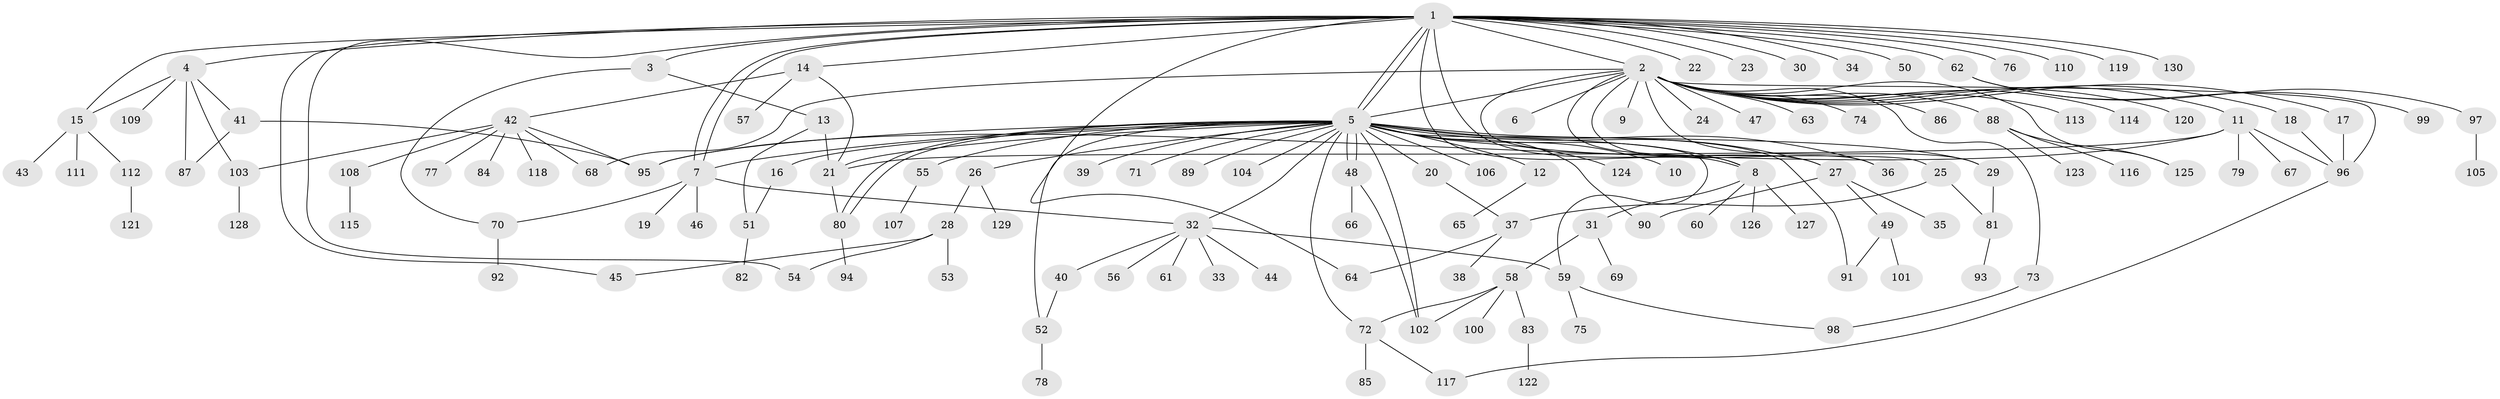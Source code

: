 // coarse degree distribution, {1: 0.8205128205128205, 6: 0.01282051282051282, 2: 0.0641025641025641, 4: 0.02564102564102564, 32: 0.01282051282051282, 3: 0.038461538461538464, 11: 0.01282051282051282, 30: 0.01282051282051282}
// Generated by graph-tools (version 1.1) at 2025/50/03/04/25 21:50:31]
// undirected, 130 vertices, 172 edges
graph export_dot {
graph [start="1"]
  node [color=gray90,style=filled];
  1;
  2;
  3;
  4;
  5;
  6;
  7;
  8;
  9;
  10;
  11;
  12;
  13;
  14;
  15;
  16;
  17;
  18;
  19;
  20;
  21;
  22;
  23;
  24;
  25;
  26;
  27;
  28;
  29;
  30;
  31;
  32;
  33;
  34;
  35;
  36;
  37;
  38;
  39;
  40;
  41;
  42;
  43;
  44;
  45;
  46;
  47;
  48;
  49;
  50;
  51;
  52;
  53;
  54;
  55;
  56;
  57;
  58;
  59;
  60;
  61;
  62;
  63;
  64;
  65;
  66;
  67;
  68;
  69;
  70;
  71;
  72;
  73;
  74;
  75;
  76;
  77;
  78;
  79;
  80;
  81;
  82;
  83;
  84;
  85;
  86;
  87;
  88;
  89;
  90;
  91;
  92;
  93;
  94;
  95;
  96;
  97;
  98;
  99;
  100;
  101;
  102;
  103;
  104;
  105;
  106;
  107;
  108;
  109;
  110;
  111;
  112;
  113;
  114;
  115;
  116;
  117;
  118;
  119;
  120;
  121;
  122;
  123;
  124;
  125;
  126;
  127;
  128;
  129;
  130;
  1 -- 2;
  1 -- 3;
  1 -- 4;
  1 -- 5;
  1 -- 5;
  1 -- 7;
  1 -- 7;
  1 -- 8;
  1 -- 14;
  1 -- 15;
  1 -- 22;
  1 -- 23;
  1 -- 27;
  1 -- 30;
  1 -- 34;
  1 -- 45;
  1 -- 50;
  1 -- 54;
  1 -- 62;
  1 -- 64;
  1 -- 76;
  1 -- 110;
  1 -- 119;
  1 -- 130;
  2 -- 5;
  2 -- 6;
  2 -- 8;
  2 -- 9;
  2 -- 11;
  2 -- 17;
  2 -- 18;
  2 -- 24;
  2 -- 25;
  2 -- 29;
  2 -- 36;
  2 -- 47;
  2 -- 63;
  2 -- 68;
  2 -- 73;
  2 -- 74;
  2 -- 86;
  2 -- 88;
  2 -- 96;
  2 -- 113;
  2 -- 114;
  2 -- 120;
  2 -- 125;
  3 -- 13;
  3 -- 70;
  4 -- 15;
  4 -- 41;
  4 -- 87;
  4 -- 103;
  4 -- 109;
  5 -- 7;
  5 -- 8;
  5 -- 10;
  5 -- 12;
  5 -- 16;
  5 -- 20;
  5 -- 21;
  5 -- 26;
  5 -- 27;
  5 -- 29;
  5 -- 32;
  5 -- 36;
  5 -- 39;
  5 -- 48;
  5 -- 48;
  5 -- 52;
  5 -- 55;
  5 -- 59;
  5 -- 71;
  5 -- 72;
  5 -- 80;
  5 -- 80;
  5 -- 89;
  5 -- 90;
  5 -- 91;
  5 -- 95;
  5 -- 102;
  5 -- 104;
  5 -- 106;
  5 -- 124;
  7 -- 19;
  7 -- 32;
  7 -- 46;
  7 -- 70;
  8 -- 31;
  8 -- 60;
  8 -- 126;
  8 -- 127;
  11 -- 21;
  11 -- 67;
  11 -- 79;
  11 -- 95;
  11 -- 96;
  12 -- 65;
  13 -- 21;
  13 -- 51;
  14 -- 21;
  14 -- 42;
  14 -- 57;
  15 -- 43;
  15 -- 111;
  15 -- 112;
  16 -- 51;
  17 -- 96;
  18 -- 96;
  20 -- 37;
  21 -- 80;
  25 -- 37;
  25 -- 81;
  26 -- 28;
  26 -- 129;
  27 -- 35;
  27 -- 49;
  27 -- 90;
  28 -- 45;
  28 -- 53;
  28 -- 54;
  29 -- 81;
  31 -- 58;
  31 -- 69;
  32 -- 33;
  32 -- 40;
  32 -- 44;
  32 -- 56;
  32 -- 59;
  32 -- 61;
  37 -- 38;
  37 -- 64;
  40 -- 52;
  41 -- 87;
  41 -- 95;
  42 -- 68;
  42 -- 77;
  42 -- 84;
  42 -- 95;
  42 -- 103;
  42 -- 108;
  42 -- 118;
  48 -- 66;
  48 -- 102;
  49 -- 91;
  49 -- 101;
  51 -- 82;
  52 -- 78;
  55 -- 107;
  58 -- 72;
  58 -- 83;
  58 -- 100;
  58 -- 102;
  59 -- 75;
  59 -- 98;
  62 -- 97;
  62 -- 99;
  70 -- 92;
  72 -- 85;
  72 -- 117;
  73 -- 98;
  80 -- 94;
  81 -- 93;
  83 -- 122;
  88 -- 116;
  88 -- 123;
  88 -- 125;
  96 -- 117;
  97 -- 105;
  103 -- 128;
  108 -- 115;
  112 -- 121;
}
